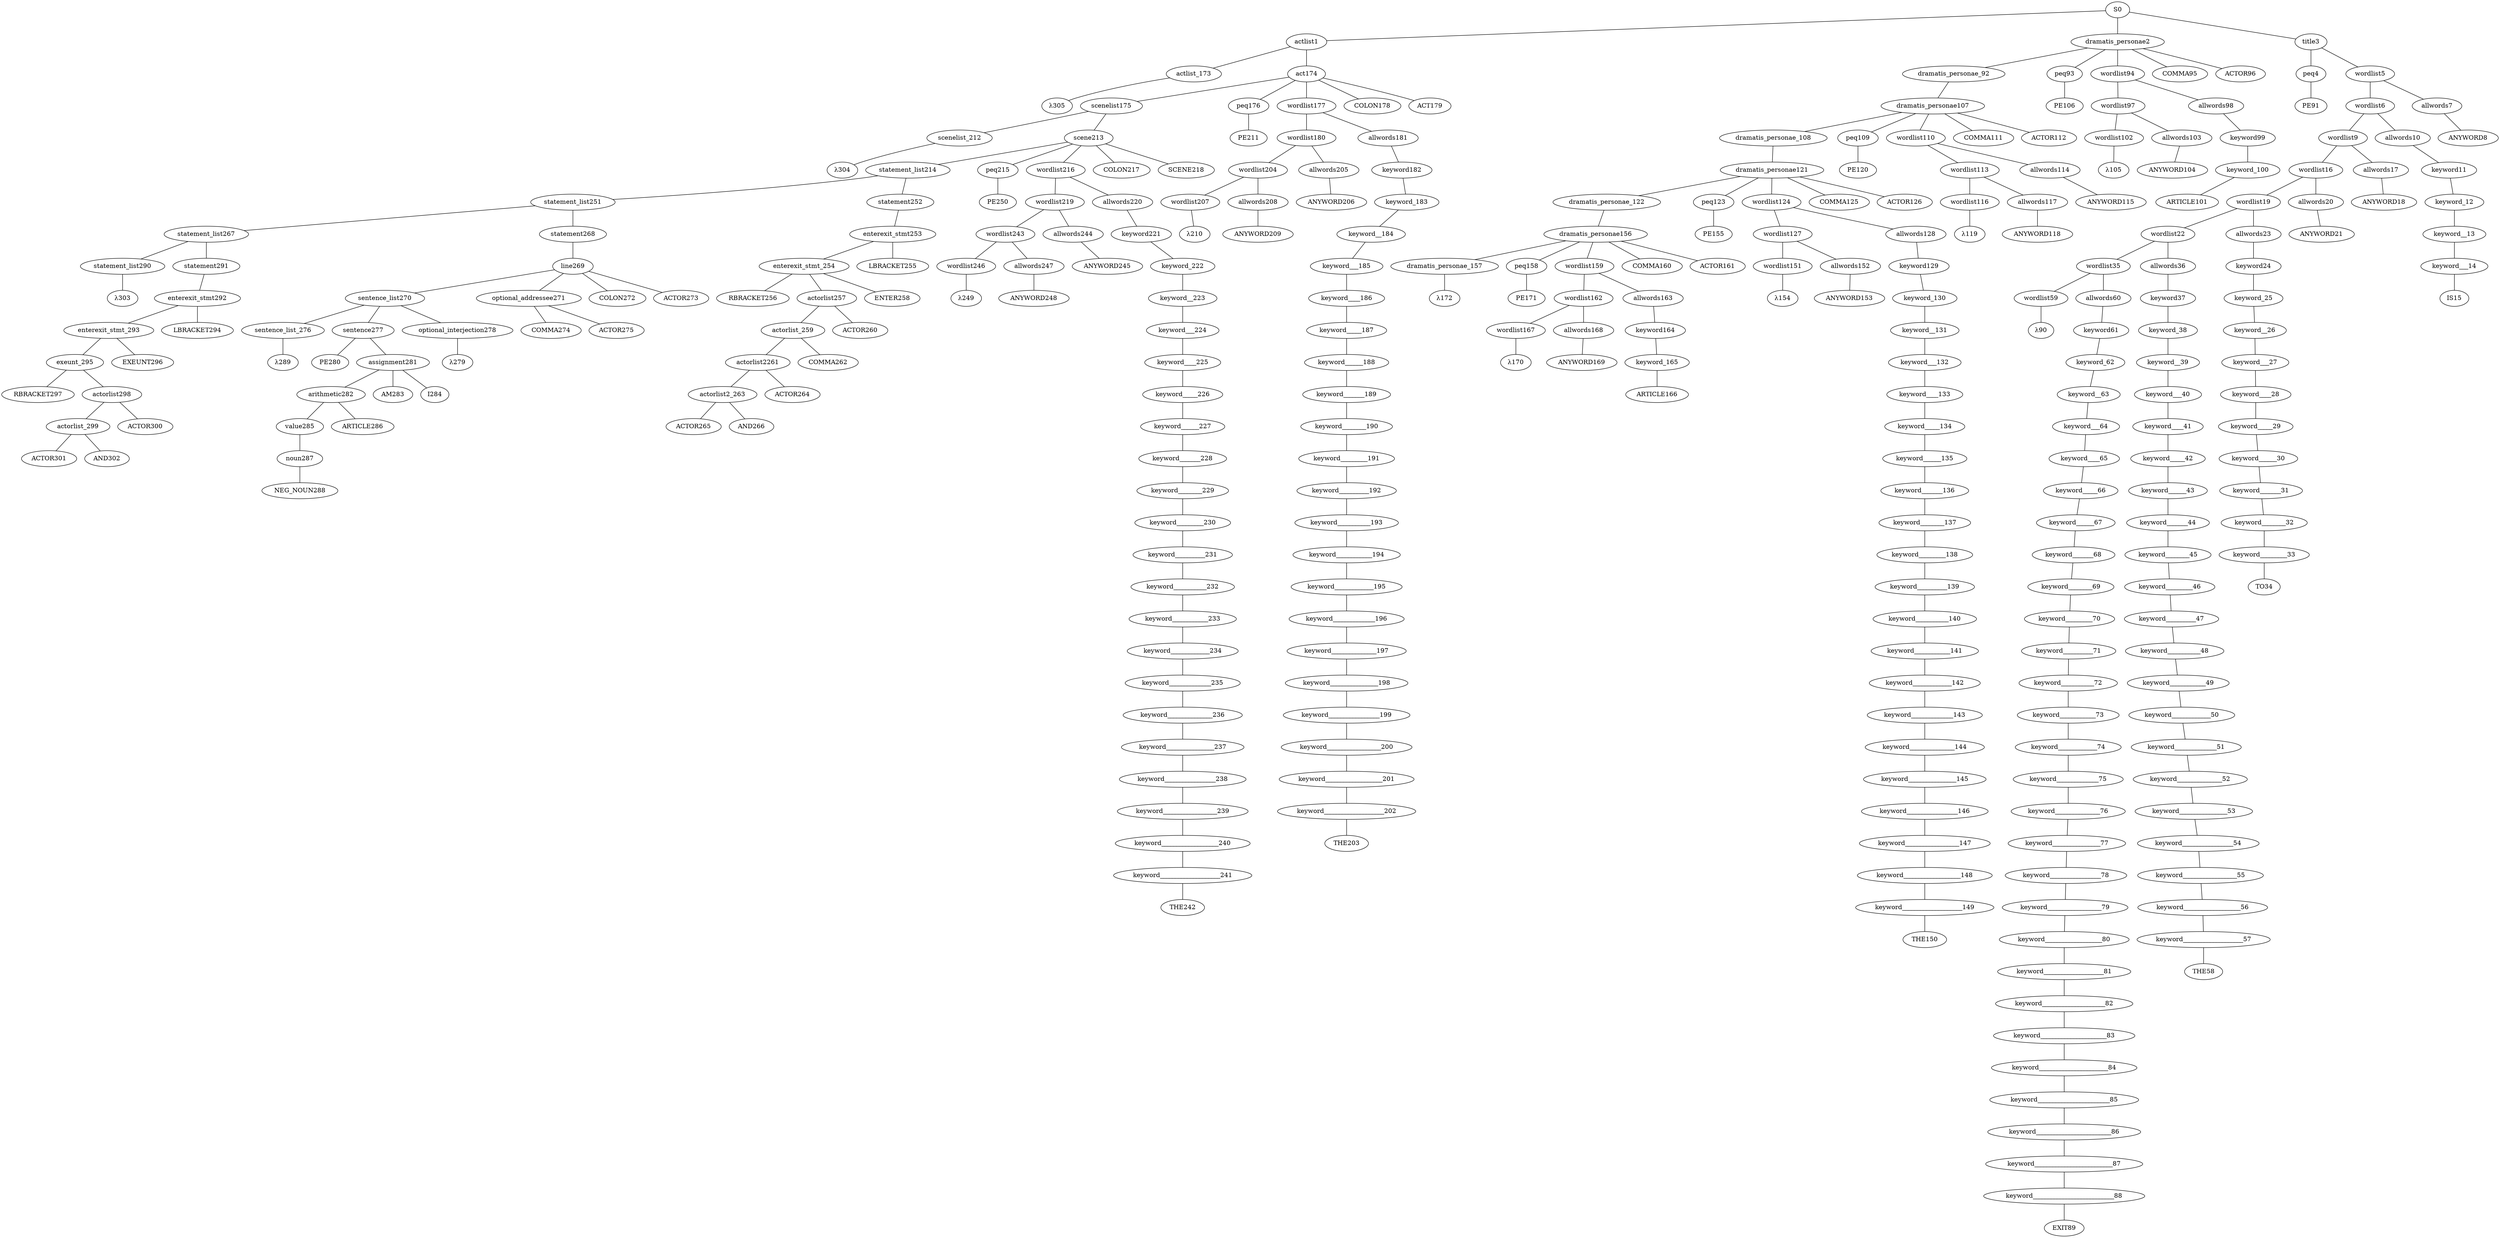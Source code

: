 strict graph {
	S0 -- actlist1
	S0 -- dramatis_personae2
	S0 -- title3

	title3 -- peq4
	title3 -- wordlist5

	wordlist5 -- wordlist6
	wordlist5 -- allwords7

	allwords7 -- ANYWORD8


	wordlist6 -- wordlist9
	wordlist6 -- allwords10

	allwords10 -- keyword11

	keyword11 -- keyword_12

	keyword_12 -- keyword__13

	keyword__13 -- keyword___14

	keyword___14 -- IS15


	wordlist9 -- wordlist16
	wordlist9 -- allwords17

	allwords17 -- ANYWORD18


	wordlist16 -- wordlist19
	wordlist16 -- allwords20

	allwords20 -- ANYWORD21


	wordlist19 -- wordlist22
	wordlist19 -- allwords23

	allwords23 -- keyword24

	keyword24 -- keyword_25

	keyword_25 -- keyword__26

	keyword__26 -- keyword___27

	keyword___27 -- keyword____28

	keyword____28 -- keyword_____29

	keyword_____29 -- keyword______30

	keyword______30 -- keyword_______31

	keyword_______31 -- keyword________32

	keyword________32 -- keyword_________33

	keyword_________33 -- TO34


	wordlist22 -- wordlist35
	wordlist22 -- allwords36

	allwords36 -- keyword37

	keyword37 -- keyword_38

	keyword_38 -- keyword__39

	keyword__39 -- keyword___40

	keyword___40 -- keyword____41

	keyword____41 -- keyword_____42

	keyword_____42 -- keyword______43

	keyword______43 -- keyword_______44

	keyword_______44 -- keyword________45

	keyword________45 -- keyword_________46

	keyword_________46 -- keyword__________47

	keyword__________47 -- keyword___________48

	keyword___________48 -- keyword____________49

	keyword____________49 -- keyword_____________50

	keyword_____________50 -- keyword______________51

	keyword______________51 -- keyword_______________52

	keyword_______________52 -- keyword________________53

	keyword________________53 -- keyword_________________54

	keyword_________________54 -- keyword__________________55

	keyword__________________55 -- keyword___________________56

	keyword___________________56 -- keyword____________________57

	keyword____________________57 -- THE58


	wordlist35 -- wordlist59
	wordlist35 -- allwords60

	allwords60 -- keyword61

	keyword61 -- keyword_62

	keyword_62 -- keyword__63

	keyword__63 -- keyword___64

	keyword___64 -- keyword____65

	keyword____65 -- keyword_____66

	keyword_____66 -- keyword______67

	keyword______67 -- keyword_______68

	keyword_______68 -- keyword________69

	keyword________69 -- keyword_________70

	keyword_________70 -- keyword__________71

	keyword__________71 -- keyword___________72

	keyword___________72 -- keyword____________73

	keyword____________73 -- keyword_____________74

	keyword_____________74 -- keyword______________75

	keyword______________75 -- keyword_______________76

	keyword_______________76 -- keyword________________77

	keyword________________77 -- keyword_________________78

	keyword_________________78 -- keyword__________________79

	keyword__________________79 -- keyword___________________80

	keyword___________________80 -- keyword____________________81

	keyword____________________81 -- keyword_____________________82

	keyword_____________________82 -- keyword______________________83

	keyword______________________83 -- keyword_______________________84

	keyword_______________________84 -- keyword________________________85

	keyword________________________85 -- keyword_________________________86

	keyword_________________________86 -- keyword__________________________87

	keyword__________________________87 -- keyword___________________________88

	keyword___________________________88 -- EXIT89


	wordlist59 -- λ90

	peq4 -- PE91


	dramatis_personae2 -- dramatis_personae_92
	dramatis_personae2 -- peq93
	dramatis_personae2 -- wordlist94
	dramatis_personae2 -- COMMA95
	dramatis_personae2 -- ACTOR96



	wordlist94 -- wordlist97
	wordlist94 -- allwords98

	allwords98 -- keyword99

	keyword99 -- keyword_100

	keyword_100 -- ARTICLE101


	wordlist97 -- wordlist102
	wordlist97 -- allwords103

	allwords103 -- ANYWORD104


	wordlist102 -- λ105

	peq93 -- PE106


	dramatis_personae_92 -- dramatis_personae107

	dramatis_personae107 -- dramatis_personae_108
	dramatis_personae107 -- peq109
	dramatis_personae107 -- wordlist110
	dramatis_personae107 -- COMMA111
	dramatis_personae107 -- ACTOR112



	wordlist110 -- wordlist113
	wordlist110 -- allwords114

	allwords114 -- ANYWORD115


	wordlist113 -- wordlist116
	wordlist113 -- allwords117

	allwords117 -- ANYWORD118


	wordlist116 -- λ119

	peq109 -- PE120


	dramatis_personae_108 -- dramatis_personae121

	dramatis_personae121 -- dramatis_personae_122
	dramatis_personae121 -- peq123
	dramatis_personae121 -- wordlist124
	dramatis_personae121 -- COMMA125
	dramatis_personae121 -- ACTOR126



	wordlist124 -- wordlist127
	wordlist124 -- allwords128

	allwords128 -- keyword129

	keyword129 -- keyword_130

	keyword_130 -- keyword__131

	keyword__131 -- keyword___132

	keyword___132 -- keyword____133

	keyword____133 -- keyword_____134

	keyword_____134 -- keyword______135

	keyword______135 -- keyword_______136

	keyword_______136 -- keyword________137

	keyword________137 -- keyword_________138

	keyword_________138 -- keyword__________139

	keyword__________139 -- keyword___________140

	keyword___________140 -- keyword____________141

	keyword____________141 -- keyword_____________142

	keyword_____________142 -- keyword______________143

	keyword______________143 -- keyword_______________144

	keyword_______________144 -- keyword________________145

	keyword________________145 -- keyword_________________146

	keyword_________________146 -- keyword__________________147

	keyword__________________147 -- keyword___________________148

	keyword___________________148 -- keyword____________________149

	keyword____________________149 -- THE150


	wordlist127 -- wordlist151
	wordlist127 -- allwords152

	allwords152 -- ANYWORD153


	wordlist151 -- λ154

	peq123 -- PE155


	dramatis_personae_122 -- dramatis_personae156

	dramatis_personae156 -- dramatis_personae_157
	dramatis_personae156 -- peq158
	dramatis_personae156 -- wordlist159
	dramatis_personae156 -- COMMA160
	dramatis_personae156 -- ACTOR161



	wordlist159 -- wordlist162
	wordlist159 -- allwords163

	allwords163 -- keyword164

	keyword164 -- keyword_165

	keyword_165 -- ARTICLE166


	wordlist162 -- wordlist167
	wordlist162 -- allwords168

	allwords168 -- ANYWORD169


	wordlist167 -- λ170

	peq158 -- PE171


	dramatis_personae_157 -- λ172

	actlist1 -- actlist_173
	actlist1 -- act174

	act174 -- scenelist175
	act174 -- peq176
	act174 -- wordlist177
	act174 -- COLON178
	act174 -- ACT179



	wordlist177 -- wordlist180
	wordlist177 -- allwords181

	allwords181 -- keyword182

	keyword182 -- keyword_183

	keyword_183 -- keyword__184

	keyword__184 -- keyword___185

	keyword___185 -- keyword____186

	keyword____186 -- keyword_____187

	keyword_____187 -- keyword______188

	keyword______188 -- keyword_______189

	keyword_______189 -- keyword________190

	keyword________190 -- keyword_________191

	keyword_________191 -- keyword__________192

	keyword__________192 -- keyword___________193

	keyword___________193 -- keyword____________194

	keyword____________194 -- keyword_____________195

	keyword_____________195 -- keyword______________196

	keyword______________196 -- keyword_______________197

	keyword_______________197 -- keyword________________198

	keyword________________198 -- keyword_________________199

	keyword_________________199 -- keyword__________________200

	keyword__________________200 -- keyword___________________201

	keyword___________________201 -- keyword____________________202

	keyword____________________202 -- THE203


	wordlist180 -- wordlist204
	wordlist180 -- allwords205

	allwords205 -- ANYWORD206


	wordlist204 -- wordlist207
	wordlist204 -- allwords208

	allwords208 -- ANYWORD209


	wordlist207 -- λ210

	peq176 -- PE211


	scenelist175 -- scenelist_212
	scenelist175 -- scene213

	scene213 -- statement_list214
	scene213 -- peq215
	scene213 -- wordlist216
	scene213 -- COLON217
	scene213 -- SCENE218



	wordlist216 -- wordlist219
	wordlist216 -- allwords220

	allwords220 -- keyword221

	keyword221 -- keyword_222

	keyword_222 -- keyword__223

	keyword__223 -- keyword___224

	keyword___224 -- keyword____225

	keyword____225 -- keyword_____226

	keyword_____226 -- keyword______227

	keyword______227 -- keyword_______228

	keyword_______228 -- keyword________229

	keyword________229 -- keyword_________230

	keyword_________230 -- keyword__________231

	keyword__________231 -- keyword___________232

	keyword___________232 -- keyword____________233

	keyword____________233 -- keyword_____________234

	keyword_____________234 -- keyword______________235

	keyword______________235 -- keyword_______________236

	keyword_______________236 -- keyword________________237

	keyword________________237 -- keyword_________________238

	keyword_________________238 -- keyword__________________239

	keyword__________________239 -- keyword___________________240

	keyword___________________240 -- keyword____________________241

	keyword____________________241 -- THE242


	wordlist219 -- wordlist243
	wordlist219 -- allwords244

	allwords244 -- ANYWORD245


	wordlist243 -- wordlist246
	wordlist243 -- allwords247

	allwords247 -- ANYWORD248


	wordlist246 -- λ249

	peq215 -- PE250


	statement_list214 -- statement_list251
	statement_list214 -- statement252

	statement252 -- enterexit_stmt253

	enterexit_stmt253 -- enterexit_stmt_254
	enterexit_stmt253 -- LBRACKET255


	enterexit_stmt_254 -- RBRACKET256
	enterexit_stmt_254 -- actorlist257
	enterexit_stmt_254 -- ENTER258


	actorlist257 -- actorlist_259
	actorlist257 -- ACTOR260


	actorlist_259 -- actorlist2261
	actorlist_259 -- COMMA262


	actorlist2261 -- actorlist2_263
	actorlist2261 -- ACTOR264


	actorlist2_263 -- ACTOR265
	actorlist2_263 -- AND266




	statement_list251 -- statement_list267
	statement_list251 -- statement268

	statement268 -- line269

	line269 -- sentence_list270
	line269 -- optional_addressee271
	line269 -- COLON272
	line269 -- ACTOR273



	optional_addressee271 -- COMMA274
	optional_addressee271 -- ACTOR275



	sentence_list270 -- sentence_list_276
	sentence_list270 -- sentence277
	sentence_list270 -- optional_interjection278

	optional_interjection278 -- λ279

	sentence277 -- PE280
	sentence277 -- assignment281

	assignment281 -- arithmetic282
	assignment281 -- AM283
	assignment281 -- I284



	arithmetic282 -- value285
	arithmetic282 -- ARTICLE286


	value285 -- noun287

	noun287 -- NEG_NOUN288



	sentence_list_276 -- λ289

	statement_list267 -- statement_list290
	statement_list267 -- statement291

	statement291 -- enterexit_stmt292

	enterexit_stmt292 -- enterexit_stmt_293
	enterexit_stmt292 -- LBRACKET294


	enterexit_stmt_293 -- exeunt_295
	enterexit_stmt_293 -- EXEUNT296


	exeunt_295 -- RBRACKET297
	exeunt_295 -- actorlist298

	actorlist298 -- actorlist_299
	actorlist298 -- ACTOR300


	actorlist_299 -- ACTOR301
	actorlist_299 -- AND302




	statement_list290 -- λ303

	scenelist_212 -- λ304

	actlist_173 -- λ305


}
